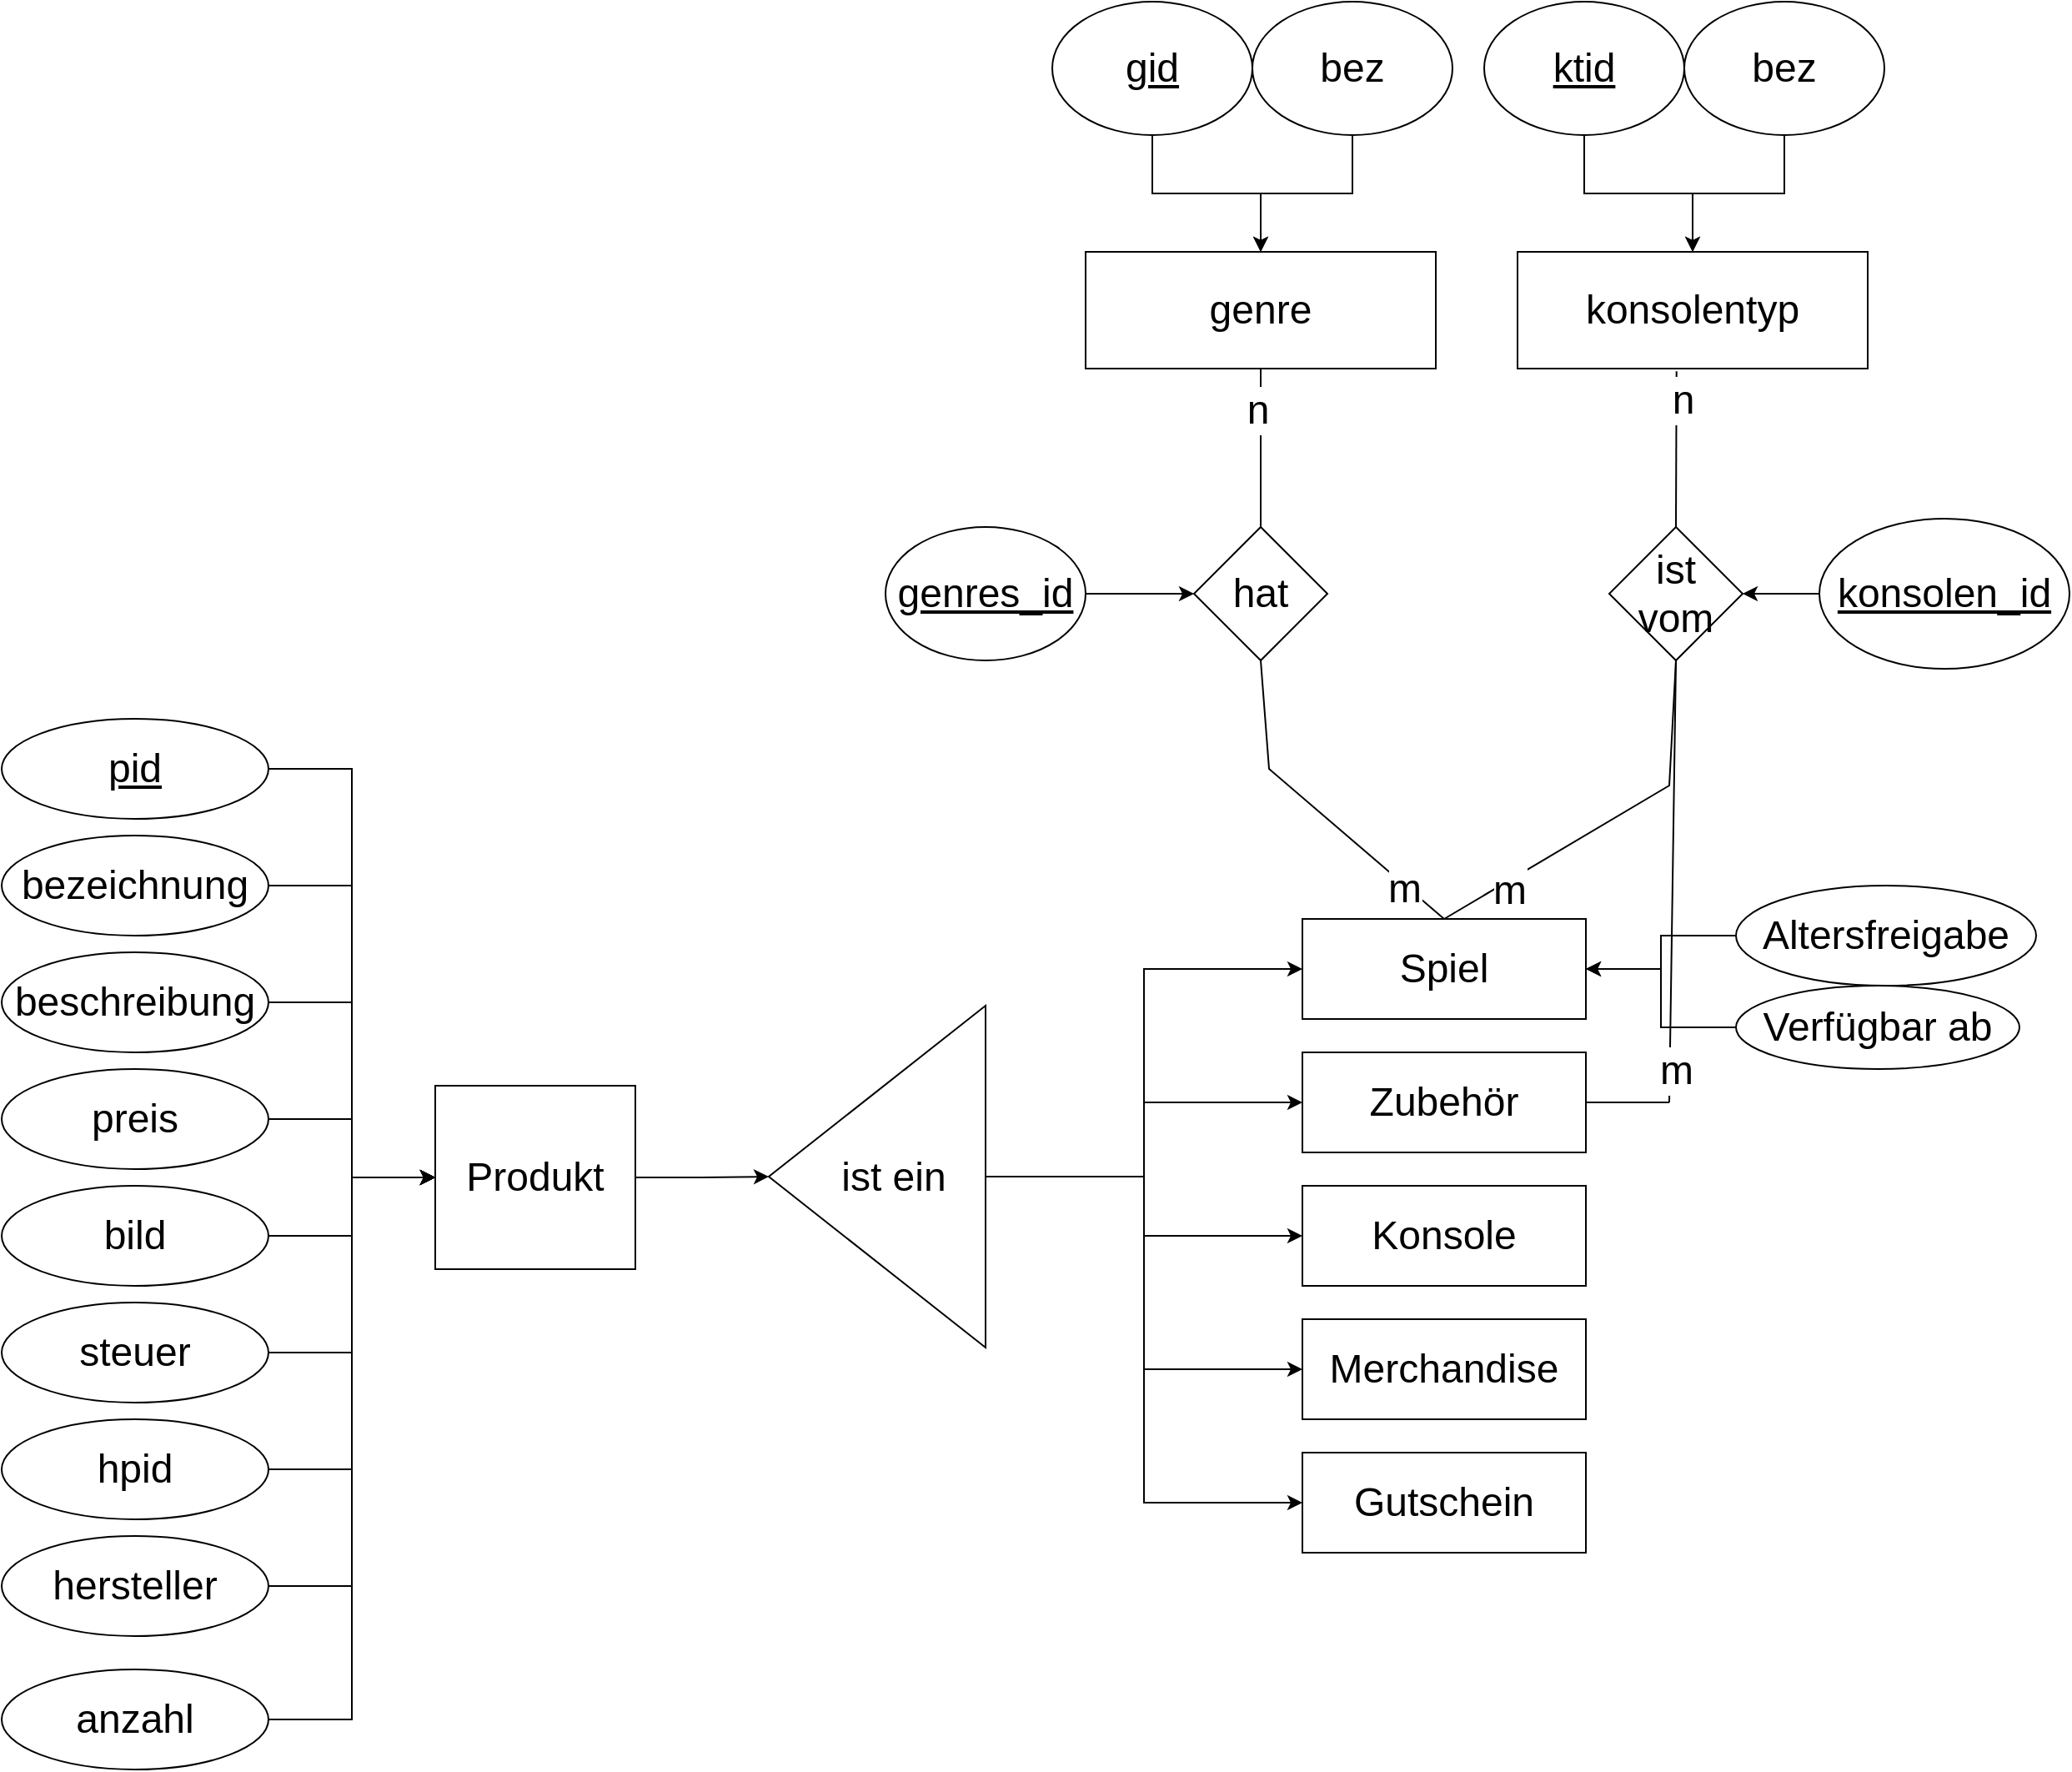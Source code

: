 <mxfile version="20.8.6" type="device"><diagram id="zSTAKk43xxl4LAh809bD" name="Seite-1"><mxGraphModel dx="1095" dy="1847" grid="1" gridSize="10" guides="1" tooltips="1" connect="1" arrows="1" fold="1" page="1" pageScale="1" pageWidth="1920" pageHeight="1200" math="0" shadow="0"><root><mxCell id="0"/><mxCell id="1" parent="0"/><mxCell id="m4fUZMMEuc3NwPpYP440-58" style="edgeStyle=orthogonalEdgeStyle;rounded=0;orthogonalLoop=1;jettySize=auto;html=1;exitX=1;exitY=0.5;exitDx=0;exitDy=0;fontSize=24;" parent="1" source="m4fUZMMEuc3NwPpYP440-1" target="m4fUZMMEuc3NwPpYP440-56" edge="1"><mxGeometry relative="1" as="geometry"/></mxCell><mxCell id="m4fUZMMEuc3NwPpYP440-1" value="&lt;div style=&quot;font-size: 24px;&quot;&gt;Produkt&lt;/div&gt;" style="rounded=0;whiteSpace=wrap;html=1;" parent="1" vertex="1"><mxGeometry x="660" y="220" width="120" height="110" as="geometry"/></mxCell><mxCell id="m4fUZMMEuc3NwPpYP440-53" style="edgeStyle=orthogonalEdgeStyle;rounded=0;orthogonalLoop=1;jettySize=auto;html=1;exitX=1;exitY=0.5;exitDx=0;exitDy=0;entryX=0;entryY=0.5;entryDx=0;entryDy=0;fontSize=24;" parent="1" source="m4fUZMMEuc3NwPpYP440-2" target="m4fUZMMEuc3NwPpYP440-1" edge="1"><mxGeometry relative="1" as="geometry"/></mxCell><mxCell id="m4fUZMMEuc3NwPpYP440-2" value="&lt;u&gt;pid&lt;/u&gt;" style="ellipse;whiteSpace=wrap;html=1;fontSize=24;" parent="1" vertex="1"><mxGeometry x="400" width="160" height="60" as="geometry"/></mxCell><mxCell id="m4fUZMMEuc3NwPpYP440-10" style="edgeStyle=orthogonalEdgeStyle;rounded=0;orthogonalLoop=1;jettySize=auto;html=1;exitX=1;exitY=0.5;exitDx=0;exitDy=0;entryX=0;entryY=0.5;entryDx=0;entryDy=0;fontSize=24;" parent="1" source="m4fUZMMEuc3NwPpYP440-3" target="m4fUZMMEuc3NwPpYP440-1" edge="1"><mxGeometry relative="1" as="geometry"/></mxCell><mxCell id="m4fUZMMEuc3NwPpYP440-3" value="bezeichnung" style="ellipse;whiteSpace=wrap;html=1;fontSize=24;" parent="1" vertex="1"><mxGeometry x="400" y="70" width="160" height="60" as="geometry"/></mxCell><mxCell id="m4fUZMMEuc3NwPpYP440-12" style="edgeStyle=orthogonalEdgeStyle;rounded=0;orthogonalLoop=1;jettySize=auto;html=1;exitX=1;exitY=0.5;exitDx=0;exitDy=0;entryX=0;entryY=0.5;entryDx=0;entryDy=0;fontSize=24;" parent="1" source="m4fUZMMEuc3NwPpYP440-4" target="m4fUZMMEuc3NwPpYP440-1" edge="1"><mxGeometry relative="1" as="geometry"/></mxCell><mxCell id="m4fUZMMEuc3NwPpYP440-4" value="&lt;div&gt;beschreibung&lt;/div&gt;" style="ellipse;whiteSpace=wrap;html=1;fontSize=24;" parent="1" vertex="1"><mxGeometry x="400" y="140" width="160" height="60" as="geometry"/></mxCell><mxCell id="m4fUZMMEuc3NwPpYP440-13" style="edgeStyle=orthogonalEdgeStyle;rounded=0;orthogonalLoop=1;jettySize=auto;html=1;exitX=1;exitY=0.5;exitDx=0;exitDy=0;fontSize=24;entryX=0;entryY=0.5;entryDx=0;entryDy=0;" parent="1" source="m4fUZMMEuc3NwPpYP440-5" target="m4fUZMMEuc3NwPpYP440-1" edge="1"><mxGeometry relative="1" as="geometry"><mxPoint x="620" y="60" as="targetPoint"/></mxGeometry></mxCell><mxCell id="m4fUZMMEuc3NwPpYP440-5" value="&lt;div&gt;preis&lt;/div&gt;" style="ellipse;whiteSpace=wrap;html=1;fontSize=24;" parent="1" vertex="1"><mxGeometry x="400" y="210" width="160" height="60" as="geometry"/></mxCell><mxCell id="m4fUZMMEuc3NwPpYP440-14" style="edgeStyle=orthogonalEdgeStyle;rounded=0;orthogonalLoop=1;jettySize=auto;html=1;exitX=1;exitY=0.5;exitDx=0;exitDy=0;entryX=0;entryY=0.5;entryDx=0;entryDy=0;fontSize=24;" parent="1" source="m4fUZMMEuc3NwPpYP440-6" target="m4fUZMMEuc3NwPpYP440-1" edge="1"><mxGeometry relative="1" as="geometry"/></mxCell><mxCell id="m4fUZMMEuc3NwPpYP440-6" value="bild" style="ellipse;whiteSpace=wrap;html=1;fontSize=24;" parent="1" vertex="1"><mxGeometry x="400" y="280" width="160" height="60" as="geometry"/></mxCell><mxCell id="m4fUZMMEuc3NwPpYP440-16" style="edgeStyle=orthogonalEdgeStyle;rounded=0;orthogonalLoop=1;jettySize=auto;html=1;exitX=1;exitY=0.5;exitDx=0;exitDy=0;entryX=0;entryY=0.5;entryDx=0;entryDy=0;fontSize=24;" parent="1" source="m4fUZMMEuc3NwPpYP440-15" target="m4fUZMMEuc3NwPpYP440-1" edge="1"><mxGeometry relative="1" as="geometry"/></mxCell><mxCell id="m4fUZMMEuc3NwPpYP440-15" value="steuer" style="ellipse;whiteSpace=wrap;html=1;fontSize=24;" parent="1" vertex="1"><mxGeometry x="400" y="350" width="160" height="60" as="geometry"/></mxCell><mxCell id="m4fUZMMEuc3NwPpYP440-18" style="edgeStyle=orthogonalEdgeStyle;rounded=0;orthogonalLoop=1;jettySize=auto;html=1;exitX=1;exitY=0.5;exitDx=0;exitDy=0;entryX=0;entryY=0.5;entryDx=0;entryDy=0;fontSize=24;" parent="1" source="m4fUZMMEuc3NwPpYP440-17" target="m4fUZMMEuc3NwPpYP440-1" edge="1"><mxGeometry relative="1" as="geometry"/></mxCell><mxCell id="m4fUZMMEuc3NwPpYP440-17" value="hpid" style="ellipse;whiteSpace=wrap;html=1;fontSize=24;" parent="1" vertex="1"><mxGeometry x="400" y="420" width="160" height="60" as="geometry"/></mxCell><mxCell id="m4fUZMMEuc3NwPpYP440-19" value="&lt;div&gt;Konsole&lt;/div&gt;" style="rounded=0;whiteSpace=wrap;html=1;fontSize=24;" parent="1" vertex="1"><mxGeometry x="1180" y="280" width="170" height="60" as="geometry"/></mxCell><mxCell id="m4fUZMMEuc3NwPpYP440-20" value="&lt;div&gt;Spiel&lt;/div&gt;" style="rounded=0;whiteSpace=wrap;html=1;fontSize=24;" parent="1" vertex="1"><mxGeometry x="1180" y="120" width="170" height="60" as="geometry"/></mxCell><mxCell id="m4fUZMMEuc3NwPpYP440-21" value="Zubehör" style="rounded=0;whiteSpace=wrap;html=1;fontSize=24;" parent="1" vertex="1"><mxGeometry x="1180" y="200" width="170" height="60" as="geometry"/></mxCell><mxCell id="m4fUZMMEuc3NwPpYP440-22" value="Merchandise" style="rounded=0;whiteSpace=wrap;html=1;fontSize=24;" parent="1" vertex="1"><mxGeometry x="1180" y="360" width="170" height="60" as="geometry"/></mxCell><mxCell id="m4fUZMMEuc3NwPpYP440-25" style="edgeStyle=orthogonalEdgeStyle;rounded=0;orthogonalLoop=1;jettySize=auto;html=1;exitX=1;exitY=0.5;exitDx=0;exitDy=0;entryX=0;entryY=0.5;entryDx=0;entryDy=0;fontSize=24;" parent="1" source="m4fUZMMEuc3NwPpYP440-24" target="m4fUZMMEuc3NwPpYP440-1" edge="1"><mxGeometry relative="1" as="geometry"/></mxCell><mxCell id="m4fUZMMEuc3NwPpYP440-24" value="hersteller" style="ellipse;whiteSpace=wrap;html=1;fontSize=24;" parent="1" vertex="1"><mxGeometry x="400" y="490" width="160" height="60" as="geometry"/></mxCell><mxCell id="m4fUZMMEuc3NwPpYP440-33" value="&lt;div&gt;konsolentyp&lt;/div&gt;" style="rounded=0;whiteSpace=wrap;html=1;fontSize=24;" parent="1" vertex="1"><mxGeometry x="1309" y="-280" width="210" height="70" as="geometry"/></mxCell><mxCell id="m4fUZMMEuc3NwPpYP440-34" value="genre" style="rounded=0;whiteSpace=wrap;html=1;fontSize=24;" parent="1" vertex="1"><mxGeometry x="1050" y="-280" width="210" height="70" as="geometry"/></mxCell><mxCell id="m4fUZMMEuc3NwPpYP440-37" value="Gutschein" style="rounded=0;whiteSpace=wrap;html=1;fontSize=24;" parent="1" vertex="1"><mxGeometry x="1180" y="440" width="170" height="60" as="geometry"/></mxCell><mxCell id="m4fUZMMEuc3NwPpYP440-42" style="edgeStyle=orthogonalEdgeStyle;rounded=0;orthogonalLoop=1;jettySize=auto;html=1;exitX=0.5;exitY=1;exitDx=0;exitDy=0;fontSize=24;" parent="1" source="m4fUZMMEuc3NwPpYP440-39" target="m4fUZMMEuc3NwPpYP440-33" edge="1"><mxGeometry relative="1" as="geometry"/></mxCell><mxCell id="m4fUZMMEuc3NwPpYP440-39" value="&lt;u&gt;ktid&lt;/u&gt;" style="ellipse;whiteSpace=wrap;html=1;fontSize=24;" parent="1" vertex="1"><mxGeometry x="1289" y="-430" width="120" height="80" as="geometry"/></mxCell><mxCell id="m4fUZMMEuc3NwPpYP440-41" style="edgeStyle=orthogonalEdgeStyle;rounded=0;orthogonalLoop=1;jettySize=auto;html=1;exitX=0.5;exitY=1;exitDx=0;exitDy=0;fontSize=24;" parent="1" source="m4fUZMMEuc3NwPpYP440-40" target="m4fUZMMEuc3NwPpYP440-33" edge="1"><mxGeometry relative="1" as="geometry"/></mxCell><mxCell id="m4fUZMMEuc3NwPpYP440-40" value="bez" style="ellipse;whiteSpace=wrap;html=1;fontSize=24;" parent="1" vertex="1"><mxGeometry x="1409" y="-430" width="120" height="80" as="geometry"/></mxCell><mxCell id="m4fUZMMEuc3NwPpYP440-45" style="edgeStyle=orthogonalEdgeStyle;rounded=0;orthogonalLoop=1;jettySize=auto;html=1;exitX=0.5;exitY=1;exitDx=0;exitDy=0;fontSize=24;" parent="1" source="m4fUZMMEuc3NwPpYP440-43" target="m4fUZMMEuc3NwPpYP440-34" edge="1"><mxGeometry relative="1" as="geometry"/></mxCell><mxCell id="m4fUZMMEuc3NwPpYP440-43" value="&lt;u&gt;gid&lt;/u&gt;" style="ellipse;whiteSpace=wrap;html=1;fontSize=24;" parent="1" vertex="1"><mxGeometry x="1030" y="-430" width="120" height="80" as="geometry"/></mxCell><mxCell id="m4fUZMMEuc3NwPpYP440-46" style="edgeStyle=orthogonalEdgeStyle;rounded=0;orthogonalLoop=1;jettySize=auto;html=1;exitX=0.5;exitY=1;exitDx=0;exitDy=0;fontSize=24;" parent="1" source="m4fUZMMEuc3NwPpYP440-44" target="m4fUZMMEuc3NwPpYP440-34" edge="1"><mxGeometry relative="1" as="geometry"/></mxCell><mxCell id="m4fUZMMEuc3NwPpYP440-44" value="bez" style="ellipse;whiteSpace=wrap;html=1;fontSize=24;" parent="1" vertex="1"><mxGeometry x="1150" y="-430" width="120" height="80" as="geometry"/></mxCell><mxCell id="m4fUZMMEuc3NwPpYP440-59" style="edgeStyle=orthogonalEdgeStyle;rounded=0;orthogonalLoop=1;jettySize=auto;html=1;exitX=0;exitY=0.5;exitDx=0;exitDy=0;entryX=0;entryY=0.5;entryDx=0;entryDy=0;fontSize=24;" parent="1" source="m4fUZMMEuc3NwPpYP440-56" target="m4fUZMMEuc3NwPpYP440-20" edge="1"><mxGeometry relative="1" as="geometry"/></mxCell><mxCell id="m4fUZMMEuc3NwPpYP440-60" style="edgeStyle=orthogonalEdgeStyle;rounded=0;orthogonalLoop=1;jettySize=auto;html=1;exitX=0;exitY=0.5;exitDx=0;exitDy=0;entryX=0;entryY=0.5;entryDx=0;entryDy=0;fontSize=24;" parent="1" source="m4fUZMMEuc3NwPpYP440-56" target="m4fUZMMEuc3NwPpYP440-21" edge="1"><mxGeometry relative="1" as="geometry"/></mxCell><mxCell id="m4fUZMMEuc3NwPpYP440-61" style="edgeStyle=orthogonalEdgeStyle;rounded=0;orthogonalLoop=1;jettySize=auto;html=1;exitX=0;exitY=0.5;exitDx=0;exitDy=0;fontSize=24;" parent="1" source="m4fUZMMEuc3NwPpYP440-56" target="m4fUZMMEuc3NwPpYP440-19" edge="1"><mxGeometry relative="1" as="geometry"/></mxCell><mxCell id="m4fUZMMEuc3NwPpYP440-62" style="edgeStyle=orthogonalEdgeStyle;rounded=0;orthogonalLoop=1;jettySize=auto;html=1;exitX=0;exitY=0.5;exitDx=0;exitDy=0;entryX=0;entryY=0.5;entryDx=0;entryDy=0;fontSize=24;" parent="1" source="m4fUZMMEuc3NwPpYP440-56" target="m4fUZMMEuc3NwPpYP440-22" edge="1"><mxGeometry relative="1" as="geometry"/></mxCell><mxCell id="m4fUZMMEuc3NwPpYP440-63" style="edgeStyle=orthogonalEdgeStyle;rounded=0;orthogonalLoop=1;jettySize=auto;html=1;exitX=0;exitY=0.5;exitDx=0;exitDy=0;entryX=0;entryY=0.5;entryDx=0;entryDy=0;fontSize=24;" parent="1" source="m4fUZMMEuc3NwPpYP440-56" target="m4fUZMMEuc3NwPpYP440-37" edge="1"><mxGeometry relative="1" as="geometry"/></mxCell><mxCell id="m4fUZMMEuc3NwPpYP440-56" value="" style="triangle;whiteSpace=wrap;html=1;fontSize=24;rotation=-180;verticalAlign=middle;" parent="1" vertex="1"><mxGeometry x="860" y="172" width="130" height="205" as="geometry"/></mxCell><mxCell id="m4fUZMMEuc3NwPpYP440-64" value="ist ein" style="text;html=1;strokeColor=none;fillColor=none;align=center;verticalAlign=middle;whiteSpace=wrap;rounded=0;fontSize=24;" parent="1" vertex="1"><mxGeometry x="900" y="259.5" width="70" height="30.5" as="geometry"/></mxCell><mxCell id="m4fUZMMEuc3NwPpYP440-65" value="hat" style="rhombus;whiteSpace=wrap;html=1;fontSize=24;" parent="1" vertex="1"><mxGeometry x="1115" y="-115" width="80" height="80" as="geometry"/></mxCell><mxCell id="m4fUZMMEuc3NwPpYP440-66" value="&lt;div&gt;ist&lt;/div&gt;&lt;div&gt;vom&lt;br&gt;&lt;/div&gt;" style="rhombus;whiteSpace=wrap;html=1;fontSize=24;" parent="1" vertex="1"><mxGeometry x="1364" y="-115" width="80" height="80" as="geometry"/></mxCell><mxCell id="m4fUZMMEuc3NwPpYP440-67" value="" style="endArrow=none;html=1;rounded=0;fontSize=24;entryX=0.5;entryY=1;entryDx=0;entryDy=0;exitX=0.5;exitY=0;exitDx=0;exitDy=0;" parent="1" source="m4fUZMMEuc3NwPpYP440-65" target="m4fUZMMEuc3NwPpYP440-34" edge="1"><mxGeometry width="50" height="50" relative="1" as="geometry"><mxPoint x="810" y="90" as="sourcePoint"/><mxPoint x="860" y="40" as="targetPoint"/></mxGeometry></mxCell><mxCell id="m4fUZMMEuc3NwPpYP440-73" value="n" style="edgeLabel;html=1;align=center;verticalAlign=middle;resizable=0;points=[];fontSize=24;" parent="m4fUZMMEuc3NwPpYP440-67" vertex="1" connectable="0"><mxGeometry x="0.487" y="2" relative="1" as="geometry"><mxPoint as="offset"/></mxGeometry></mxCell><mxCell id="m4fUZMMEuc3NwPpYP440-68" value="" style="endArrow=none;html=1;rounded=0;fontSize=24;entryX=0.454;entryY=1.024;entryDx=0;entryDy=0;exitX=0.5;exitY=0;exitDx=0;exitDy=0;entryPerimeter=0;" parent="1" source="m4fUZMMEuc3NwPpYP440-66" target="m4fUZMMEuc3NwPpYP440-33" edge="1"><mxGeometry width="50" height="50" relative="1" as="geometry"><mxPoint x="1419" y="-160" as="sourcePoint"/><mxPoint x="1419" y="-300" as="targetPoint"/></mxGeometry></mxCell><mxCell id="m4fUZMMEuc3NwPpYP440-74" value="n" style="edgeLabel;html=1;align=center;verticalAlign=middle;resizable=0;points=[];fontSize=24;" parent="m4fUZMMEuc3NwPpYP440-68" vertex="1" connectable="0"><mxGeometry x="0.629" y="-3" relative="1" as="geometry"><mxPoint as="offset"/></mxGeometry></mxCell><mxCell id="m4fUZMMEuc3NwPpYP440-69" value="" style="endArrow=none;html=1;rounded=0;fontSize=24;exitX=0.5;exitY=1;exitDx=0;exitDy=0;entryX=0.5;entryY=0;entryDx=0;entryDy=0;" parent="1" source="m4fUZMMEuc3NwPpYP440-65" target="m4fUZMMEuc3NwPpYP440-20" edge="1"><mxGeometry width="50" height="50" relative="1" as="geometry"><mxPoint x="1170" y="-60" as="sourcePoint"/><mxPoint x="1220" y="-110" as="targetPoint"/><Array as="points"><mxPoint x="1160" y="30"/></Array></mxGeometry></mxCell><mxCell id="m4fUZMMEuc3NwPpYP440-71" value="m" style="edgeLabel;html=1;align=center;verticalAlign=middle;resizable=0;points=[];fontSize=24;" parent="m4fUZMMEuc3NwPpYP440-69" vertex="1" connectable="0"><mxGeometry x="0.705" y="-2" relative="1" as="geometry"><mxPoint as="offset"/></mxGeometry></mxCell><mxCell id="m4fUZMMEuc3NwPpYP440-70" value="" style="endArrow=none;html=1;rounded=0;fontSize=24;exitX=0.5;exitY=1;exitDx=0;exitDy=0;entryX=0.5;entryY=0;entryDx=0;entryDy=0;" parent="1" source="m4fUZMMEuc3NwPpYP440-66" target="m4fUZMMEuc3NwPpYP440-20" edge="1"><mxGeometry width="50" height="50" relative="1" as="geometry"><mxPoint x="1165" y="-70" as="sourcePoint"/><mxPoint x="1270" y="130" as="targetPoint"/><Array as="points"><mxPoint x="1400" y="40"/></Array></mxGeometry></mxCell><mxCell id="m4fUZMMEuc3NwPpYP440-72" value="m" style="edgeLabel;html=1;align=center;verticalAlign=middle;resizable=0;points=[];fontSize=24;" parent="m4fUZMMEuc3NwPpYP440-70" vertex="1" connectable="0"><mxGeometry x="0.732" relative="1" as="geometry"><mxPoint x="12" y="-1" as="offset"/></mxGeometry></mxCell><mxCell id="m4fUZMMEuc3NwPpYP440-78" style="edgeStyle=orthogonalEdgeStyle;rounded=0;orthogonalLoop=1;jettySize=auto;html=1;exitX=1;exitY=0.5;exitDx=0;exitDy=0;entryX=0;entryY=0.5;entryDx=0;entryDy=0;fontSize=24;" parent="1" source="m4fUZMMEuc3NwPpYP440-75" target="m4fUZMMEuc3NwPpYP440-65" edge="1"><mxGeometry relative="1" as="geometry"/></mxCell><mxCell id="m4fUZMMEuc3NwPpYP440-75" value="genres_id" style="ellipse;whiteSpace=wrap;html=1;fontSize=24;fontStyle=4" parent="1" vertex="1"><mxGeometry x="930" y="-115" width="120" height="80" as="geometry"/></mxCell><mxCell id="m4fUZMMEuc3NwPpYP440-80" style="edgeStyle=orthogonalEdgeStyle;rounded=0;orthogonalLoop=1;jettySize=auto;html=1;exitX=0;exitY=0.5;exitDx=0;exitDy=0;fontSize=24;" parent="1" source="m4fUZMMEuc3NwPpYP440-79" target="m4fUZMMEuc3NwPpYP440-66" edge="1"><mxGeometry relative="1" as="geometry"/></mxCell><mxCell id="m4fUZMMEuc3NwPpYP440-79" value="konsolen_id" style="ellipse;whiteSpace=wrap;html=1;fontSize=24;fontStyle=4" parent="1" vertex="1"><mxGeometry x="1490" y="-120" width="150" height="90" as="geometry"/></mxCell><mxCell id="m4fUZMMEuc3NwPpYP440-81" value="" style="endArrow=none;html=1;rounded=0;fontSize=24;exitX=1;exitY=0.5;exitDx=0;exitDy=0;" parent="1" source="m4fUZMMEuc3NwPpYP440-21" edge="1"><mxGeometry width="50" height="50" relative="1" as="geometry"><mxPoint x="930" y="70" as="sourcePoint"/><mxPoint x="1400" y="230" as="targetPoint"/></mxGeometry></mxCell><mxCell id="m4fUZMMEuc3NwPpYP440-83" value="" style="endArrow=none;html=1;rounded=0;fontSize=24;entryX=0.5;entryY=1;entryDx=0;entryDy=0;" parent="1" target="m4fUZMMEuc3NwPpYP440-66" edge="1"><mxGeometry width="50" height="50" relative="1" as="geometry"><mxPoint x="1400" y="230" as="sourcePoint"/><mxPoint x="1410" y="240" as="targetPoint"/></mxGeometry></mxCell><mxCell id="m4fUZMMEuc3NwPpYP440-85" value="m" style="edgeLabel;html=1;align=center;verticalAlign=middle;resizable=0;points=[];fontSize=24;" parent="m4fUZMMEuc3NwPpYP440-83" vertex="1" connectable="0"><mxGeometry x="-0.856" y="-3" relative="1" as="geometry"><mxPoint as="offset"/></mxGeometry></mxCell><mxCell id="m4fUZMMEuc3NwPpYP440-88" style="edgeStyle=orthogonalEdgeStyle;rounded=0;orthogonalLoop=1;jettySize=auto;html=1;exitX=1;exitY=0.5;exitDx=0;exitDy=0;entryX=0;entryY=0.5;entryDx=0;entryDy=0;fontSize=24;" parent="1" source="m4fUZMMEuc3NwPpYP440-86" target="m4fUZMMEuc3NwPpYP440-1" edge="1"><mxGeometry relative="1" as="geometry"/></mxCell><mxCell id="m4fUZMMEuc3NwPpYP440-86" value="&lt;div&gt;anzahl&lt;/div&gt;" style="ellipse;whiteSpace=wrap;html=1;fontSize=24;" parent="1" vertex="1"><mxGeometry x="400" y="570" width="160" height="60" as="geometry"/></mxCell><mxCell id="CGxVpACgaqhz0VvoEnwn-3" style="edgeStyle=orthogonalEdgeStyle;rounded=0;orthogonalLoop=1;jettySize=auto;html=1;exitX=0;exitY=0.5;exitDx=0;exitDy=0;entryX=1;entryY=0.5;entryDx=0;entryDy=0;fontSize=24;" edge="1" parent="1" source="CGxVpACgaqhz0VvoEnwn-1" target="m4fUZMMEuc3NwPpYP440-20"><mxGeometry relative="1" as="geometry"/></mxCell><mxCell id="CGxVpACgaqhz0VvoEnwn-1" value="Altersfreigabe" style="ellipse;whiteSpace=wrap;html=1;fontSize=24;" vertex="1" parent="1"><mxGeometry x="1440" y="100" width="180" height="60" as="geometry"/></mxCell><mxCell id="CGxVpACgaqhz0VvoEnwn-5" style="edgeStyle=orthogonalEdgeStyle;rounded=0;orthogonalLoop=1;jettySize=auto;html=1;exitX=0;exitY=0.5;exitDx=0;exitDy=0;entryX=1;entryY=0.5;entryDx=0;entryDy=0;fontSize=24;" edge="1" parent="1" source="CGxVpACgaqhz0VvoEnwn-2" target="m4fUZMMEuc3NwPpYP440-20"><mxGeometry relative="1" as="geometry"/></mxCell><mxCell id="CGxVpACgaqhz0VvoEnwn-2" value="Verfügbar ab" style="ellipse;whiteSpace=wrap;html=1;fontSize=24;" vertex="1" parent="1"><mxGeometry x="1440" y="160" width="170" height="50" as="geometry"/></mxCell></root></mxGraphModel></diagram></mxfile>